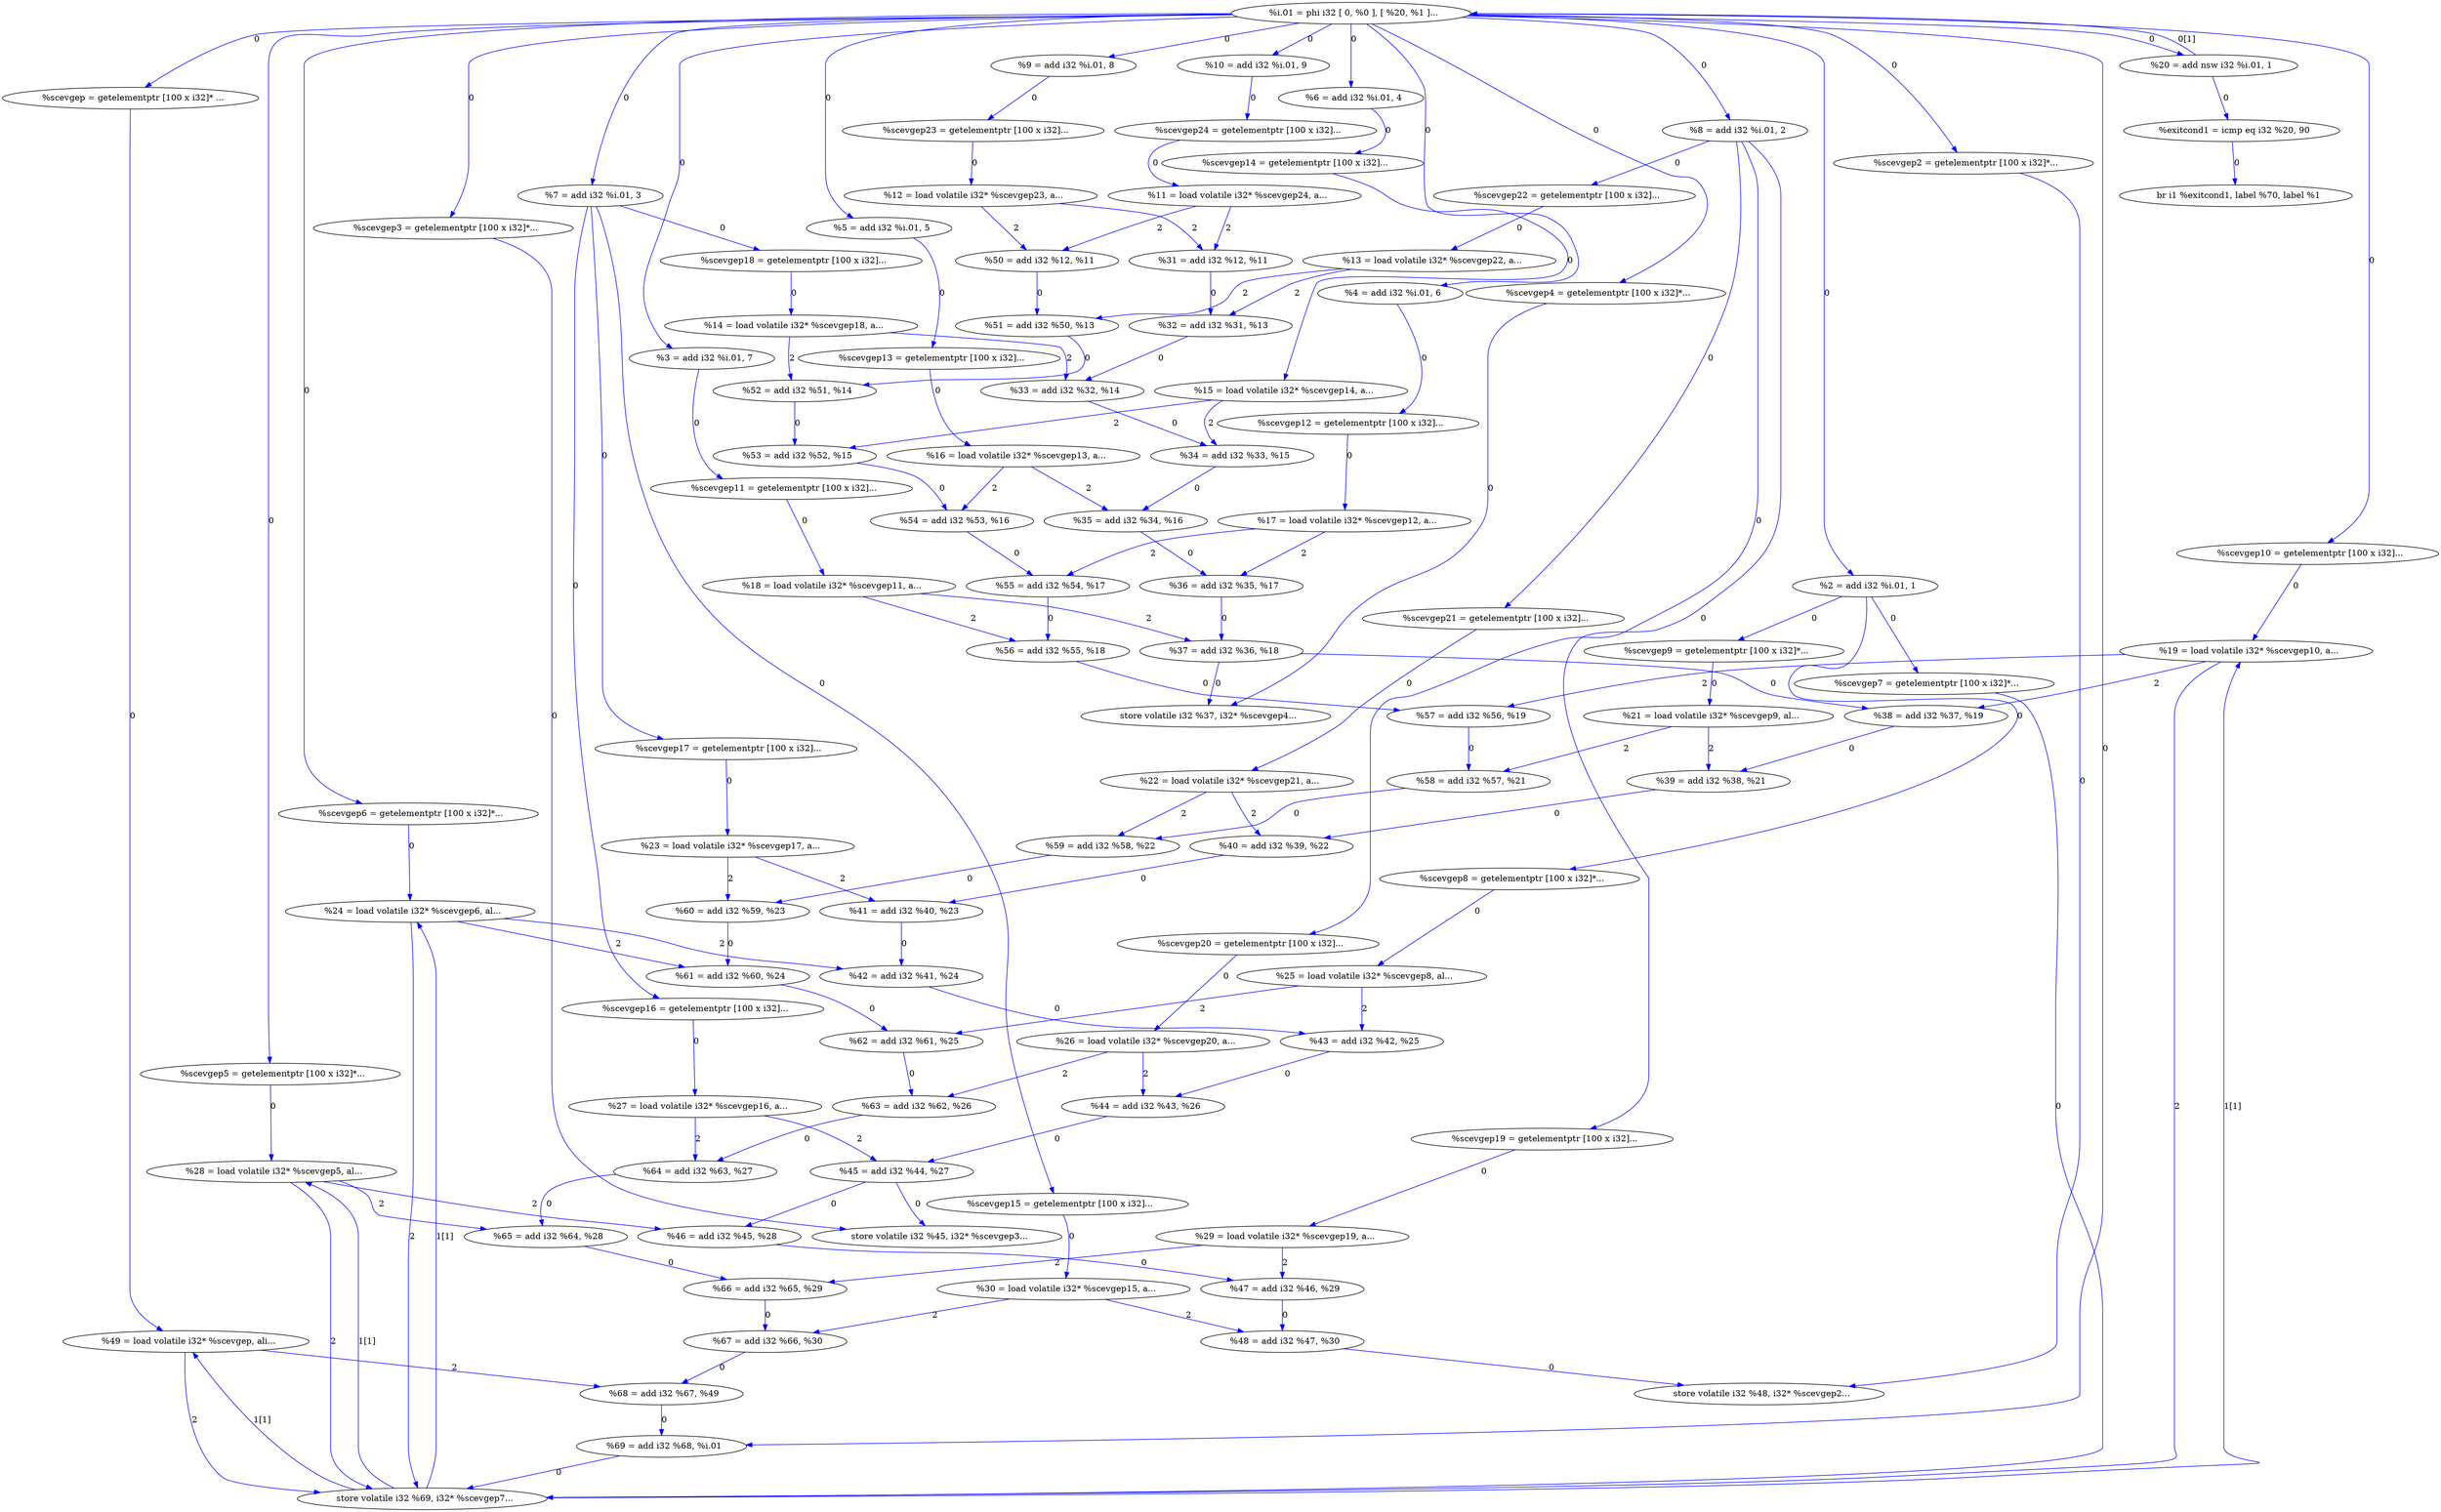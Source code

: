 digraph {
Node0x399f7f0[label="  %scevgep = getelementptr [100 x i32]* ..."];
Node0x399f6d0[label="  %i.01 = phi i32 [ 0, %0 ], [ %20, %1 ]..."];
Node0x399f6d0 -> Node0x399f7f0[label="0",color=blue];
Node0x39a0410[label="  %scevgep2 = getelementptr [100 x i32]*..."];
Node0x399f6d0 -> Node0x39a0410[label="0",color=blue];
Node0x39a04f0[label="  %scevgep3 = getelementptr [100 x i32]*..."];
Node0x399f6d0 -> Node0x39a04f0[label="0",color=blue];
Node0x39a05d0[label="  %scevgep4 = getelementptr [100 x i32]*..."];
Node0x399f6d0 -> Node0x39a05d0[label="0",color=blue];
Node0x39a06b0[label="  %scevgep5 = getelementptr [100 x i32]*..."];
Node0x399f6d0 -> Node0x39a06b0[label="0",color=blue];
Node0x39a0790[label="  %scevgep6 = getelementptr [100 x i32]*..."];
Node0x399f6d0 -> Node0x39a0790[label="0",color=blue];
Node0x39a0870[label="  %2 = add i32 %i.01, 1"];
Node0x399f6d0 -> Node0x39a0870[label="0",color=blue];
Node0x39b24e0[label="  %scevgep10 = getelementptr [100 x i32]..."];
Node0x399f6d0 -> Node0x39b24e0[label="0",color=blue];
Node0x39b25c0[label="  %3 = add i32 %i.01, 7"];
Node0x399f6d0 -> Node0x39b25c0[label="0",color=blue];
Node0x39b2780[label="  %4 = add i32 %i.01, 6"];
Node0x399f6d0 -> Node0x39b2780[label="0",color=blue];
Node0x39b2940[label="  %5 = add i32 %i.01, 5"];
Node0x399f6d0 -> Node0x39b2940[label="0",color=blue];
Node0x39b2b00[label="  %6 = add i32 %i.01, 4"];
Node0x399f6d0 -> Node0x39b2b00[label="0",color=blue];
Node0x39b2cc0[label="  %7 = add i32 %i.01, 3"];
Node0x399f6d0 -> Node0x39b2cc0[label="0",color=blue];
Node0x39b3120[label="  %8 = add i32 %i.01, 2"];
Node0x399f6d0 -> Node0x39b3120[label="0",color=blue];
Node0x39b3580[label="  %9 = add i32 %i.01, 8"];
Node0x399f6d0 -> Node0x39b3580[label="0",color=blue];
Node0x39b3740[label="  %10 = add i32 %i.01, 9"];
Node0x399f6d0 -> Node0x39b3740[label="0",color=blue];
Node0x39b41c0[label="  %20 = add nsw i32 %i.01, 1"];
Node0x399f6d0 -> Node0x39b41c0[label="0",color=blue];
Node0x39b45d0[label="  %69 = add i32 %68, %i.01"];
Node0x399f6d0 -> Node0x39b45d0[label="0",color=blue];
Node0x39b6170[label="  %49 = load volatile i32* %scevgep, ali..."];
Node0x399f7f0 -> Node0x39b6170[label="0",color=blue];
Node0x39b6090[label="  store volatile i32 %48, i32* %scevgep2..."];
Node0x39a0410 -> Node0x39b6090[label="0",color=blue];
Node0x39b5d10[label="  store volatile i32 %45, i32* %scevgep3..."];
Node0x39a04f0 -> Node0x39b5d10[label="0",color=blue];
Node0x39b5530[label="  store volatile i32 %37, i32* %scevgep4..."];
Node0x39a05d0 -> Node0x39b5530[label="0",color=blue];
Node0x39b4c70[label="  %28 = load volatile i32* %scevgep5, al..."];
Node0x39a06b0 -> Node0x39b4c70[label="0",color=blue];
Node0x3999f70[label="  %24 = load volatile i32* %scevgep6, al..."];
Node0x39a0790 -> Node0x3999f70[label="0",color=blue];
Node0x39a09e0[label="  %scevgep7 = getelementptr [100 x i32]*..."];
Node0x39a0870 -> Node0x39a09e0[label="0",color=blue];
Node0x39a0ac0[label="  %scevgep8 = getelementptr [100 x i32]*..."];
Node0x39a0870 -> Node0x39a0ac0[label="0",color=blue];
Node0x39a0ba0[label="  %scevgep9 = getelementptr [100 x i32]*..."];
Node0x39a0870 -> Node0x39a0ba0[label="0",color=blue];
Node0x39b46b0[label="  store volatile i32 %69, i32* %scevgep7..."];
Node0x39a09e0 -> Node0x39b46b0[label="0",color=blue];
Node0x399a050[label="  %25 = load volatile i32* %scevgep8, al..."];
Node0x39a0ac0 -> Node0x399a050[label="0",color=blue];
Node0x39b42a0[label="  %21 = load volatile i32* %scevgep9, al..."];
Node0x39a0ba0 -> Node0x39b42a0[label="0",color=blue];
Node0x39b40e0[label="  %19 = load volatile i32* %scevgep10, a..."];
Node0x39b24e0 -> Node0x39b40e0[label="0",color=blue];
Node0x39b26a0[label="  %scevgep11 = getelementptr [100 x i32]..."];
Node0x39b25c0 -> Node0x39b26a0[label="0",color=blue];
Node0x39b4000[label="  %18 = load volatile i32* %scevgep11, a..."];
Node0x39b26a0 -> Node0x39b4000[label="0",color=blue];
Node0x39b2860[label="  %scevgep12 = getelementptr [100 x i32]..."];
Node0x39b2780 -> Node0x39b2860[label="0",color=blue];
Node0x39b3f20[label="  %17 = load volatile i32* %scevgep12, a..."];
Node0x39b2860 -> Node0x39b3f20[label="0",color=blue];
Node0x39b2a20[label="  %scevgep13 = getelementptr [100 x i32]..."];
Node0x39b2940 -> Node0x39b2a20[label="0",color=blue];
Node0x39b3e40[label="  %16 = load volatile i32* %scevgep13, a..."];
Node0x39b2a20 -> Node0x39b3e40[label="0",color=blue];
Node0x39b2be0[label="  %scevgep14 = getelementptr [100 x i32]..."];
Node0x39b2b00 -> Node0x39b2be0[label="0",color=blue];
Node0x39b3d60[label="  %15 = load volatile i32* %scevgep14, a..."];
Node0x39b2be0 -> Node0x39b3d60[label="0",color=blue];
Node0x39b2da0[label="  %scevgep15 = getelementptr [100 x i32]..."];
Node0x39b2cc0 -> Node0x39b2da0[label="0",color=blue];
Node0x39b2e80[label="  %scevgep16 = getelementptr [100 x i32]..."];
Node0x39b2cc0 -> Node0x39b2e80[label="0",color=blue];
Node0x39b2f60[label="  %scevgep17 = getelementptr [100 x i32]..."];
Node0x39b2cc0 -> Node0x39b2f60[label="0",color=blue];
Node0x39b3040[label="  %scevgep18 = getelementptr [100 x i32]..."];
Node0x39b2cc0 -> Node0x39b3040[label="0",color=blue];
Node0x39b4e30[label="  %30 = load volatile i32* %scevgep15, a..."];
Node0x39b2da0 -> Node0x39b4e30[label="0",color=blue];
Node0x399a210[label="  %27 = load volatile i32* %scevgep16, a..."];
Node0x39b2e80 -> Node0x399a210[label="0",color=blue];
Node0x3999e90[label="  %23 = load volatile i32* %scevgep17, a..."];
Node0x39b2f60 -> Node0x3999e90[label="0",color=blue];
Node0x39b3c80[label="  %14 = load volatile i32* %scevgep18, a..."];
Node0x39b3040 -> Node0x39b3c80[label="0",color=blue];
Node0x39b3200[label="  %scevgep19 = getelementptr [100 x i32]..."];
Node0x39b3120 -> Node0x39b3200[label="0",color=blue];
Node0x39b32e0[label="  %scevgep20 = getelementptr [100 x i32]..."];
Node0x39b3120 -> Node0x39b32e0[label="0",color=blue];
Node0x39b33c0[label="  %scevgep21 = getelementptr [100 x i32]..."];
Node0x39b3120 -> Node0x39b33c0[label="0",color=blue];
Node0x39b34a0[label="  %scevgep22 = getelementptr [100 x i32]..."];
Node0x39b3120 -> Node0x39b34a0[label="0",color=blue];
Node0x39b4d50[label="  %29 = load volatile i32* %scevgep19, a..."];
Node0x39b3200 -> Node0x39b4d50[label="0",color=blue];
Node0x399a130[label="  %26 = load volatile i32* %scevgep20, a..."];
Node0x39b32e0 -> Node0x399a130[label="0",color=blue];
Node0x39b4380[label="  %22 = load volatile i32* %scevgep21, a..."];
Node0x39b33c0 -> Node0x39b4380[label="0",color=blue];
Node0x39b3ba0[label="  %13 = load volatile i32* %scevgep22, a..."];
Node0x39b34a0 -> Node0x39b3ba0[label="0",color=blue];
Node0x39b3660[label="  %scevgep23 = getelementptr [100 x i32]..."];
Node0x39b3580 -> Node0x39b3660[label="0",color=blue];
Node0x39b3ac0[label="  %12 = load volatile i32* %scevgep23, a..."];
Node0x39b3660 -> Node0x39b3ac0[label="0",color=blue];
Node0x39b3820[label="  %scevgep24 = getelementptr [100 x i32]..."];
Node0x39b3740 -> Node0x39b3820[label="0",color=blue];
Node0x39b39e0[label="  %11 = load volatile i32* %scevgep24, a..."];
Node0x39b3820 -> Node0x39b39e0[label="0",color=blue];
Node0x39b4f10[label="  %31 = add i32 %12, %11"];
Node0x39b39e0 -> Node0x39b4f10[label="2",color=blue];
Node0x39b6250[label="  %50 = add i32 %12, %11"];
Node0x39b39e0 -> Node0x39b6250[label="2",color=blue];
Node0x39b3ac0 -> Node0x39b4f10[label="2",color=blue];
Node0x39b3ac0 -> Node0x39b6250[label="2",color=blue];
Node0x39b4ff0[label="  %32 = add i32 %31, %13"];
Node0x39b3ba0 -> Node0x39b4ff0[label="2",color=blue];
Node0x39b6330[label="  %51 = add i32 %50, %13"];
Node0x39b3ba0 -> Node0x39b6330[label="2",color=blue];
Node0x39b50d0[label="  %33 = add i32 %32, %14"];
Node0x39b3c80 -> Node0x39b50d0[label="2",color=blue];
Node0x39b6410[label="  %52 = add i32 %51, %14"];
Node0x39b3c80 -> Node0x39b6410[label="2",color=blue];
Node0x39b51b0[label="  %34 = add i32 %33, %15"];
Node0x39b3d60 -> Node0x39b51b0[label="2",color=blue];
Node0x39b64f0[label="  %53 = add i32 %52, %15"];
Node0x39b3d60 -> Node0x39b64f0[label="2",color=blue];
Node0x39b5290[label="  %35 = add i32 %34, %16"];
Node0x39b3e40 -> Node0x39b5290[label="2",color=blue];
Node0x39b65d0[label="  %54 = add i32 %53, %16"];
Node0x39b3e40 -> Node0x39b65d0[label="2",color=blue];
Node0x39b5370[label="  %36 = add i32 %35, %17"];
Node0x39b3f20 -> Node0x39b5370[label="2",color=blue];
Node0x39b66b0[label="  %55 = add i32 %54, %17"];
Node0x39b3f20 -> Node0x39b66b0[label="2",color=blue];
Node0x39b5450[label="  %37 = add i32 %36, %18"];
Node0x39b4000 -> Node0x39b5450[label="2",color=blue];
Node0x39b6790[label="  %56 = add i32 %55, %18"];
Node0x39b4000 -> Node0x39b6790[label="2",color=blue];
Node0x39b5610[label="  %38 = add i32 %37, %19"];
Node0x39b40e0 -> Node0x39b5610[label="2",color=blue];
Node0x39b6870[label="  %57 = add i32 %56, %19"];
Node0x39b40e0 -> Node0x39b6870[label="2",color=blue];
Node0x39b40e0 -> Node0x39b46b0[label="2",color=blue];
Node0x399f6d0 -> Node0x39b41c0[label="0[1]",color=blue,dir=back];
Node0x39b4790[label="  %exitcond1 = icmp eq i32 %20, 90"];
Node0x39b41c0 -> Node0x39b4790[label="0",color=blue];
Node0x39b56f0[label="  %39 = add i32 %38, %21"];
Node0x39b42a0 -> Node0x39b56f0[label="2",color=blue];
Node0x39b6950[label="  %58 = add i32 %57, %21"];
Node0x39b42a0 -> Node0x39b6950[label="2",color=blue];
Node0x39b57d0[label="  %40 = add i32 %39, %22"];
Node0x39b4380 -> Node0x39b57d0[label="2",color=blue];
Node0x39b6a30[label="  %59 = add i32 %58, %22"];
Node0x39b4380 -> Node0x39b6a30[label="2",color=blue];
Node0x39b58b0[label="  %41 = add i32 %40, %23"];
Node0x3999e90 -> Node0x39b58b0[label="2",color=blue];
Node0x39b6b10[label="  %60 = add i32 %59, %23"];
Node0x3999e90 -> Node0x39b6b10[label="2",color=blue];
Node0x39b5990[label="  %42 = add i32 %41, %24"];
Node0x3999f70 -> Node0x39b5990[label="2",color=blue];
Node0x39b6bf0[label="  %61 = add i32 %60, %24"];
Node0x3999f70 -> Node0x39b6bf0[label="2",color=blue];
Node0x3999f70 -> Node0x39b46b0[label="2",color=blue];
Node0x39b5a70[label="  %43 = add i32 %42, %25"];
Node0x399a050 -> Node0x39b5a70[label="2",color=blue];
Node0x39b6cd0[label="  %62 = add i32 %61, %25"];
Node0x399a050 -> Node0x39b6cd0[label="2",color=blue];
Node0x39b5b50[label="  %44 = add i32 %43, %26"];
Node0x399a130 -> Node0x39b5b50[label="2",color=blue];
Node0x39b6db0[label="  %63 = add i32 %62, %26"];
Node0x399a130 -> Node0x39b6db0[label="2",color=blue];
Node0x39b5c30[label="  %45 = add i32 %44, %27"];
Node0x399a210 -> Node0x39b5c30[label="2",color=blue];
Node0x39b6e90[label="  %64 = add i32 %63, %27"];
Node0x399a210 -> Node0x39b6e90[label="2",color=blue];
Node0x39b5df0[label="  %46 = add i32 %45, %28"];
Node0x39b4c70 -> Node0x39b5df0[label="2",color=blue];
Node0x39b6f70[label="  %65 = add i32 %64, %28"];
Node0x39b4c70 -> Node0x39b6f70[label="2",color=blue];
Node0x39b4c70 -> Node0x39b46b0[label="2",color=blue];
Node0x39b5ed0[label="  %47 = add i32 %46, %29"];
Node0x39b4d50 -> Node0x39b5ed0[label="2",color=blue];
Node0x39b7050[label="  %66 = add i32 %65, %29"];
Node0x39b4d50 -> Node0x39b7050[label="2",color=blue];
Node0x39b5fb0[label="  %48 = add i32 %47, %30"];
Node0x39b4e30 -> Node0x39b5fb0[label="2",color=blue];
Node0x39b7130[label="  %67 = add i32 %66, %30"];
Node0x39b4e30 -> Node0x39b7130[label="2",color=blue];
Node0x39b4f10 -> Node0x39b4ff0[label="0",color=blue];
Node0x39b4ff0 -> Node0x39b50d0[label="0",color=blue];
Node0x39b50d0 -> Node0x39b51b0[label="0",color=blue];
Node0x39b51b0 -> Node0x39b5290[label="0",color=blue];
Node0x39b5290 -> Node0x39b5370[label="0",color=blue];
Node0x39b5370 -> Node0x39b5450[label="0",color=blue];
Node0x39b5450 -> Node0x39b5530[label="0",color=blue];
Node0x39b5450 -> Node0x39b5610[label="0",color=blue];
Node0x39b5610 -> Node0x39b56f0[label="0",color=blue];
Node0x39b56f0 -> Node0x39b57d0[label="0",color=blue];
Node0x39b57d0 -> Node0x39b58b0[label="0",color=blue];
Node0x39b58b0 -> Node0x39b5990[label="0",color=blue];
Node0x39b5990 -> Node0x39b5a70[label="0",color=blue];
Node0x39b5a70 -> Node0x39b5b50[label="0",color=blue];
Node0x39b5b50 -> Node0x39b5c30[label="0",color=blue];
Node0x39b5c30 -> Node0x39b5d10[label="0",color=blue];
Node0x39b5c30 -> Node0x39b5df0[label="0",color=blue];
Node0x39b5df0 -> Node0x39b5ed0[label="0",color=blue];
Node0x39b5ed0 -> Node0x39b5fb0[label="0",color=blue];
Node0x39b5fb0 -> Node0x39b6090[label="0",color=blue];
Node0x39b4460[label="  %68 = add i32 %67, %49"];
Node0x39b6170 -> Node0x39b4460[label="2",color=blue];
Node0x39b6170 -> Node0x39b46b0[label="2",color=blue];
Node0x39b6250 -> Node0x39b6330[label="0",color=blue];
Node0x39b6330 -> Node0x39b6410[label="0",color=blue];
Node0x39b6410 -> Node0x39b64f0[label="0",color=blue];
Node0x39b64f0 -> Node0x39b65d0[label="0",color=blue];
Node0x39b65d0 -> Node0x39b66b0[label="0",color=blue];
Node0x39b66b0 -> Node0x39b6790[label="0",color=blue];
Node0x39b6790 -> Node0x39b6870[label="0",color=blue];
Node0x39b6870 -> Node0x39b6950[label="0",color=blue];
Node0x39b6950 -> Node0x39b6a30[label="0",color=blue];
Node0x39b6a30 -> Node0x39b6b10[label="0",color=blue];
Node0x39b6b10 -> Node0x39b6bf0[label="0",color=blue];
Node0x39b6bf0 -> Node0x39b6cd0[label="0",color=blue];
Node0x39b6cd0 -> Node0x39b6db0[label="0",color=blue];
Node0x39b6db0 -> Node0x39b6e90[label="0",color=blue];
Node0x39b6e90 -> Node0x39b6f70[label="0",color=blue];
Node0x39b6f70 -> Node0x39b7050[label="0",color=blue];
Node0x39b7050 -> Node0x39b7130[label="0",color=blue];
Node0x39b7130 -> Node0x39b4460[label="0",color=blue];
Node0x39b4460 -> Node0x39b45d0[label="0",color=blue];
Node0x39b45d0 -> Node0x39b46b0[label="0",color=blue];
Node0x39b40e0 -> Node0x39b46b0[label="1[1]",color=blue,dir=back];
Node0x3999f70 -> Node0x39b46b0[label="1[1]",color=blue,dir=back];
Node0x39b4c70 -> Node0x39b46b0[label="1[1]",color=blue,dir=back];
Node0x39b6170 -> Node0x39b46b0[label="1[1]",color=blue,dir=back];
Node0x39b48a0[label="  br i1 %exitcond1, label %70, label %1"];
Node0x39b4790 -> Node0x39b48a0[label="0",color=blue];
}
